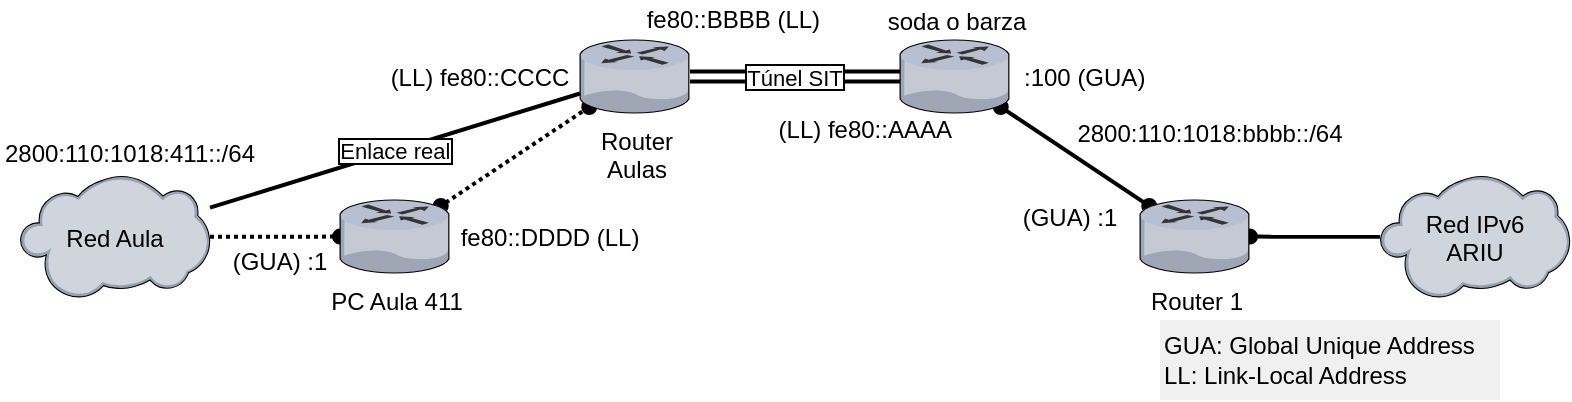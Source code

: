 <mxfile version="10.7.5" type="device"><diagram id="lalPCN73QH81pVVd40q4" name="Page-1"><mxGraphModel dx="834" dy="506" grid="1" gridSize="10" guides="1" tooltips="1" connect="1" arrows="1" fold="1" page="1" pageScale="1" pageWidth="827" pageHeight="1169" math="0" shadow="0"><root><mxCell id="0"/><mxCell id="1" parent="0"/><mxCell id="5_wMSVFTgli9dCyJlBiA-8" style="edgeStyle=none;rounded=0;orthogonalLoop=1;jettySize=auto;html=0;endArrow=none;endFill=0;strokeWidth=2;dashed=1;dashPattern=1 1;startArrow=oval;startFill=1;" parent="1" source="5_wMSVFTgli9dCyJlBiA-1" target="5_wMSVFTgli9dCyJlBiA-5" edge="1"><mxGeometry relative="1" as="geometry"/></mxCell><mxCell id="5_wMSVFTgli9dCyJlBiA-9" style="edgeStyle=none;rounded=0;orthogonalLoop=1;jettySize=auto;html=0;endArrow=oval;endFill=1;strokeWidth=2;dashed=1;dashPattern=1 1;startArrow=oval;startFill=1;endSize=6;targetPerimeterSpacing=-3;sourcePerimeterSpacing=-3;" parent="1" source="5_wMSVFTgli9dCyJlBiA-1" target="5_wMSVFTgli9dCyJlBiA-3" edge="1"><mxGeometry relative="1" as="geometry"/></mxCell><mxCell id="5_wMSVFTgli9dCyJlBiA-1" value="PC Aula 411&lt;br&gt;" style="verticalLabelPosition=bottom;aspect=fixed;html=1;verticalAlign=top;strokeColor=none;align=center;outlineConnect=0;shape=mxgraph.citrix.router;" parent="1" vertex="1"><mxGeometry x="200" y="120" width="55" height="36.5" as="geometry"/></mxCell><mxCell id="5_wMSVFTgli9dCyJlBiA-11" style="edgeStyle=none;rounded=0;orthogonalLoop=1;jettySize=auto;html=0;endArrow=oval;endFill=1;strokeWidth=2;startArrow=oval;startFill=1;targetPerimeterSpacing=-3;sourcePerimeterSpacing=-3;" parent="1" source="5_wMSVFTgli9dCyJlBiA-2" target="5_wMSVFTgli9dCyJlBiA-4" edge="1"><mxGeometry relative="1" as="geometry"/></mxCell><mxCell id="5_wMSVFTgli9dCyJlBiA-2" value="soda o barza" style="verticalLabelPosition=top;aspect=fixed;html=1;verticalAlign=bottom;strokeColor=none;align=center;outlineConnect=0;shape=mxgraph.citrix.router;labelPosition=center;" parent="1" vertex="1"><mxGeometry x="480" y="40" width="55" height="36.5" as="geometry"/></mxCell><mxCell id="5_wMSVFTgli9dCyJlBiA-10" value="Túnel SIT" style="edgeStyle=none;rounded=0;orthogonalLoop=1;jettySize=auto;html=0;endArrow=none;endFill=0;strokeWidth=2;shape=link;labelBackgroundColor=#ffffff;labelBorderColor=#000000;spacingLeft=0;spacingRight=0;" parent="1" source="5_wMSVFTgli9dCyJlBiA-3" target="5_wMSVFTgli9dCyJlBiA-2" edge="1"><mxGeometry relative="1" as="geometry"/></mxCell><mxCell id="5_wMSVFTgli9dCyJlBiA-3" value="Router&lt;br&gt;Aulas&lt;br&gt;" style="verticalLabelPosition=bottom;aspect=fixed;html=1;verticalAlign=top;strokeColor=none;align=center;outlineConnect=0;shape=mxgraph.citrix.router;" parent="1" vertex="1"><mxGeometry x="320" y="40" width="55" height="36.5" as="geometry"/></mxCell><mxCell id="5_wMSVFTgli9dCyJlBiA-7" value="" style="rounded=0;orthogonalLoop=1;jettySize=auto;endArrow=none;endFill=0;strokeWidth=2;startArrow=oval;startFill=1;" parent="1" source="5_wMSVFTgli9dCyJlBiA-4" target="5_wMSVFTgli9dCyJlBiA-6" edge="1"><mxGeometry relative="1" as="geometry"/></mxCell><mxCell id="5_wMSVFTgli9dCyJlBiA-4" value="Router 1" style="verticalLabelPosition=bottom;aspect=fixed;html=1;verticalAlign=top;strokeColor=none;align=center;outlineConnect=0;shape=mxgraph.citrix.router;" parent="1" vertex="1"><mxGeometry x="600" y="120" width="55" height="36.5" as="geometry"/></mxCell><mxCell id="5_wMSVFTgli9dCyJlBiA-24" value="Enlace real" style="edgeStyle=none;rounded=0;orthogonalLoop=1;jettySize=auto;html=0;labelBackgroundColor=#ffffff;endArrow=none;endFill=0;strokeWidth=2;labelBorderColor=#000000;" parent="1" source="5_wMSVFTgli9dCyJlBiA-5" target="5_wMSVFTgli9dCyJlBiA-3" edge="1"><mxGeometry relative="1" as="geometry"/></mxCell><mxCell id="5_wMSVFTgli9dCyJlBiA-5" value="Red Aula" style="verticalLabelPosition=middle;aspect=fixed;verticalAlign=middle;strokeColor=none;align=center;outlineConnect=0;shape=mxgraph.citrix.cloud;labelPosition=center;" parent="1" vertex="1"><mxGeometry x="40" y="107.5" width="95" height="62" as="geometry"/></mxCell><mxCell id="5_wMSVFTgli9dCyJlBiA-6" value="Red IPv6&#10;ARIU" style="verticalLabelPosition=middle;aspect=fixed;verticalAlign=middle;strokeColor=none;align=center;outlineConnect=0;shape=mxgraph.citrix.cloud;labelPosition=center;" parent="1" vertex="1"><mxGeometry x="720" y="107.5" width="95" height="62" as="geometry"/></mxCell><mxCell id="5_wMSVFTgli9dCyJlBiA-12" value="2800:110:1018:411::/64" style="text;html=1;strokeColor=none;fillColor=none;align=center;verticalAlign=middle;whiteSpace=wrap;rounded=0;" parent="1" vertex="1"><mxGeometry x="30" y="86.5" width="130" height="20" as="geometry"/></mxCell><mxCell id="5_wMSVFTgli9dCyJlBiA-13" value="(GUA) :1" style="text;strokeColor=none;fillColor=none;align=center;verticalAlign=middle;whiteSpace=wrap;rounded=0;" parent="1" vertex="1"><mxGeometry x="140" y="140.5" width="60" height="20" as="geometry"/></mxCell><mxCell id="5_wMSVFTgli9dCyJlBiA-15" value=" fe80::DDDD (LL)" style="text;strokeColor=none;fillColor=none;align=left;verticalAlign=middle;whiteSpace=wrap;rounded=0;" parent="1" vertex="1"><mxGeometry x="255" y="129" width="105" height="20" as="geometry"/></mxCell><mxCell id="5_wMSVFTgli9dCyJlBiA-16" value="(LL) fe80::CCCC" style="text;strokeColor=none;fillColor=none;align=center;verticalAlign=middle;whiteSpace=wrap;rounded=0;" parent="1" vertex="1"><mxGeometry x="220" y="49" width="100" height="20" as="geometry"/></mxCell><mxCell id="5_wMSVFTgli9dCyJlBiA-17" value=" fe80::BBBB (LL)" style="text;strokeColor=none;fillColor=none;align=left;verticalAlign=middle;whiteSpace=wrap;rounded=0;" parent="1" vertex="1"><mxGeometry x="347.5" y="20" width="103" height="20" as="geometry"/></mxCell><mxCell id="5_wMSVFTgli9dCyJlBiA-18" value="(LL) fe80::AAAA" style="text;strokeColor=none;fillColor=none;align=right;verticalAlign=middle;whiteSpace=wrap;rounded=0;" parent="1" vertex="1"><mxGeometry x="367.5" y="74.5" width="140" height="20" as="geometry"/></mxCell><mxCell id="5_wMSVFTgli9dCyJlBiA-21" value="2800:110:1018:bbbb::/64" style="text;html=1;strokeColor=none;fillColor=none;align=center;verticalAlign=middle;whiteSpace=wrap;rounded=0;" parent="1" vertex="1"><mxGeometry x="565" y="76.5" width="140" height="20" as="geometry"/></mxCell><mxCell id="5_wMSVFTgli9dCyJlBiA-22" value=":100 (GUA)" style="text;strokeColor=none;fillColor=none;align=left;verticalAlign=middle;whiteSpace=wrap;rounded=0;" parent="1" vertex="1"><mxGeometry x="540" y="49" width="70" height="20" as="geometry"/></mxCell><mxCell id="5_wMSVFTgli9dCyJlBiA-23" value="(GUA) :1" style="text;strokeColor=none;fillColor=none;align=center;verticalAlign=middle;whiteSpace=wrap;rounded=0;" parent="1" vertex="1"><mxGeometry x="535" y="118.5" width="60" height="20" as="geometry"/></mxCell><mxCell id="5_wMSVFTgli9dCyJlBiA-27" value="&lt;div&gt;GUA: Global Unique Address&lt;/div&gt;&lt;div&gt;LL: Link-Local Address&lt;br&gt;&lt;/div&gt;" style="text;html=1;strokeColor=none;fillColor=#F0F0F0;align=left;verticalAlign=middle;whiteSpace=wrap;rounded=0;" parent="1" vertex="1"><mxGeometry x="610" y="180" width="170" height="40" as="geometry"/></mxCell></root></mxGraphModel></diagram></mxfile>
